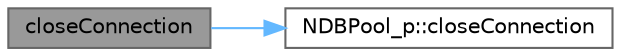 digraph "closeConnection"
{
 // LATEX_PDF_SIZE
  bgcolor="transparent";
  edge [fontname=Helvetica,fontsize=10,labelfontname=Helvetica,labelfontsize=10];
  node [fontname=Helvetica,fontsize=10,shape=box,height=0.2,width=0.4];
  rankdir="LR";
  Node1 [id="Node000001",label="closeConnection",height=0.2,width=0.4,color="gray40", fillcolor="grey60", style="filled", fontcolor="black",tooltip="closeConnection 释放本地连接"];
  Node1 -> Node2 [id="edge1_Node000001_Node000002",color="steelblue1",style="solid",tooltip=" "];
  Node2 [id="Node000002",label="NDBPool_p::closeConnection",height=0.2,width=0.4,color="grey40", fillcolor="white", style="filled",URL="$class_n_d_b_pool__p.html#a042ef63e25f34b27254cec1bf42923a2",tooltip="closeConnection 关闭数据库连接"];
}
